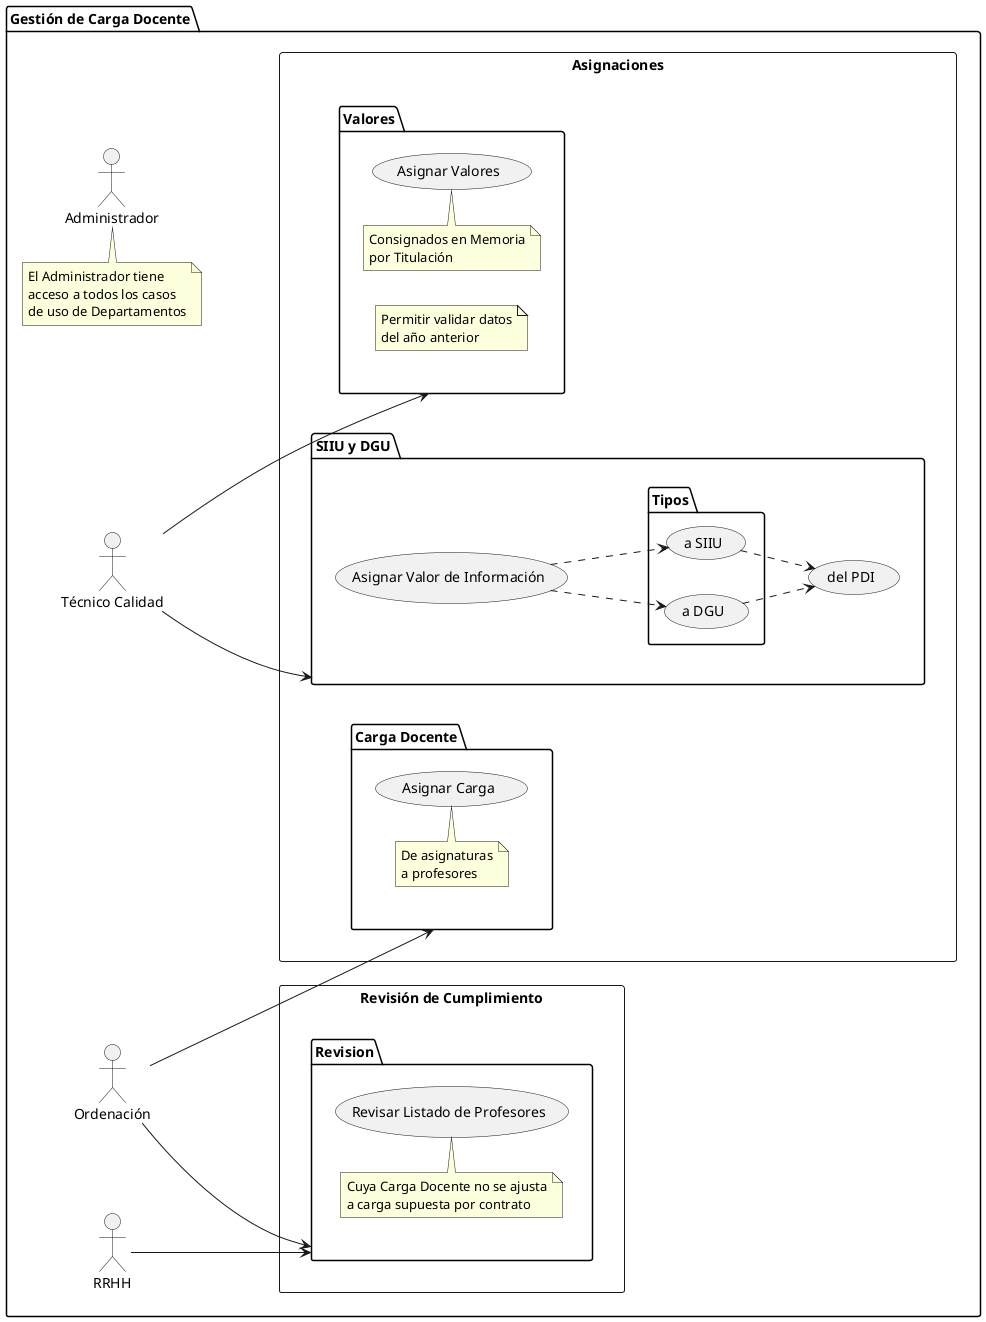 @startuml
left to right direction

package "Gestión de Carga Docente" {
    actor "Ordenación" as ord
    actor "Técnico Calidad" as tec
    actor "RRHH" as rrhh
    actor "Administrador" as admin

    rectangle "Asignaciones" {
        package "Carga Docente" as cargaDocentePackage {
            usecase "Asignar Carga" as asignarCarga
            note top of asignarCarga
                De asignaturas
                a profesores
            end note
        }

        package "Valores" as valoresPackage {
            usecase "Asignar Valores" as asignarValores
            note top of asignarValores
                Consignados en Memoria
                por Titulación
            end note

            note "Permitir validar datos\ndel año anterior" as valoresDef
        }

        package "SIIU y DGU" as SIIUyDGUPackage {
            usecase "Asignar Valor de Información" as asignarValor

            package "Tipos" {
                usecase "a SIIU" as SIIU
                usecase "a DGU" as DGU
            }

            usecase "del PDI" as PDI

        }
    }

    rectangle "Revisión de Cumplimiento" {
        package "Revision" as revisionPackage {
            usecase "Revisar Listado de Profesores" as revisarCarga
            note top of revisarCarga
                Cuya Carga Docente no se ajusta
                a carga supuesta por contrato
            end note
        }
    }

    ord ---> cargaDocentePackage
    ord ---> revisionPackage

    rrhh ---> revisionPackage

    tec ---> valoresPackage
    tec ---> SIIUyDGUPackage

    asignarValor ..> SIIU
    asignarValor ..> DGU
    SIIU ..> PDI
    DGU ..> PDI

    note top of admin
        El Administrador tiene
        acceso a todos los casos
        de uso de Departamentos
    end note
}
@enduml